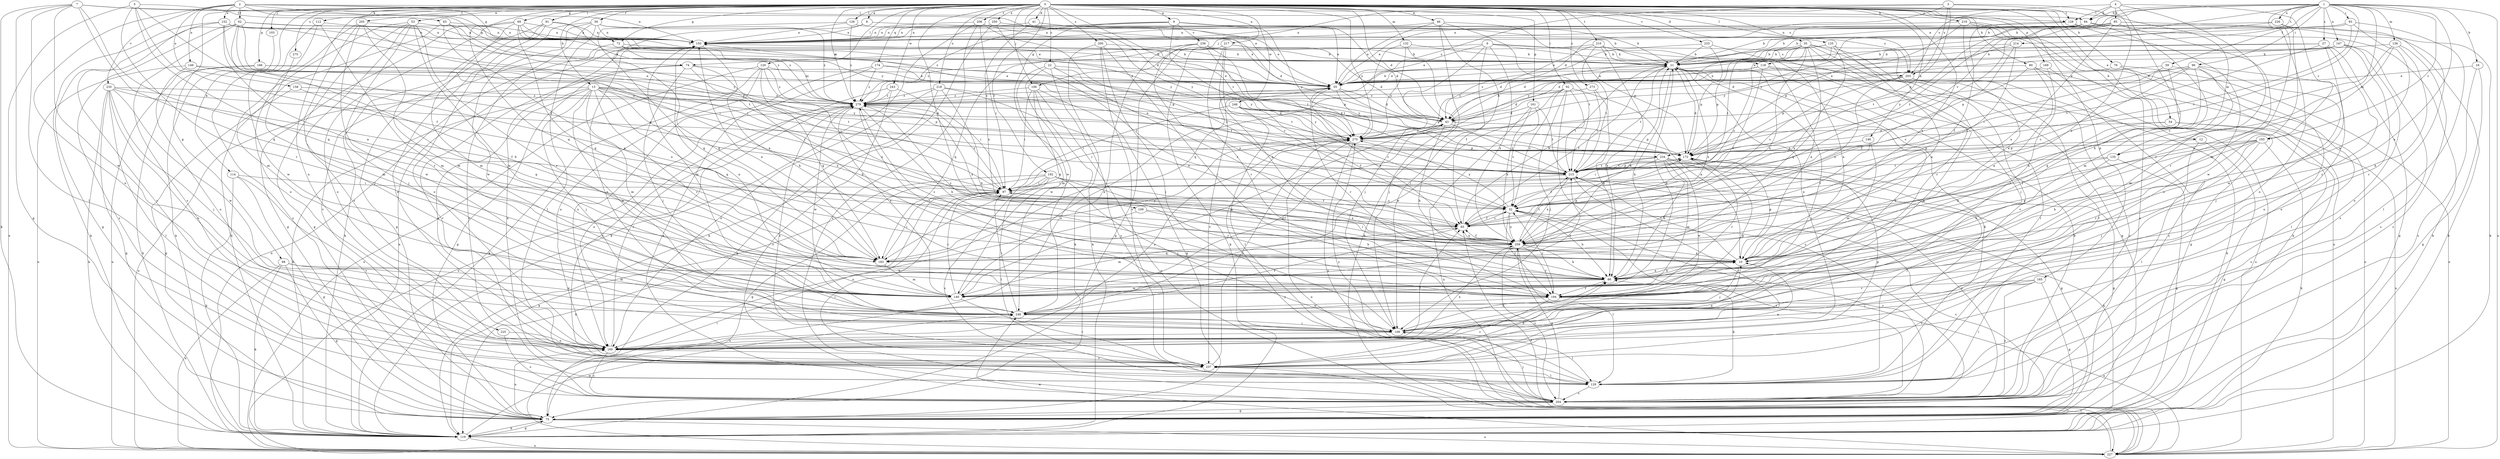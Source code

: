 strict digraph  {
0;
1;
2;
3;
4;
5;
6;
7;
8;
9;
10;
12;
13;
16;
21;
22;
27;
32;
35;
41;
43;
46;
53;
54;
55;
56;
59;
62;
63;
65;
68;
69;
72;
74;
75;
76;
80;
84;
85;
86;
91;
92;
93;
96;
97;
103;
106;
108;
109;
112;
114;
118;
119;
120;
125;
126;
128;
129;
132;
135;
136;
140;
146;
147;
149;
150;
152;
158;
160;
161;
165;
166;
169;
172;
174;
183;
192;
193;
194;
200;
203;
204;
205;
208;
210;
214;
215;
217;
218;
219;
225;
226;
227;
233;
234;
235;
236;
237;
243;
246;
248;
250;
259;
270;
273;
275;
279;
0 -> 8  [label=a];
0 -> 9  [label=a];
0 -> 12  [label=b];
0 -> 13  [label=b];
0 -> 22  [label=c];
0 -> 35  [label=d];
0 -> 41  [label=d];
0 -> 43  [label=d];
0 -> 46  [label=e];
0 -> 53  [label=e];
0 -> 54  [label=e];
0 -> 55  [label=e];
0 -> 56  [label=f];
0 -> 68  [label=g];
0 -> 69  [label=g];
0 -> 72  [label=g];
0 -> 76  [label=h];
0 -> 80  [label=h];
0 -> 91  [label=i];
0 -> 92  [label=i];
0 -> 103  [label=j];
0 -> 106  [label=j];
0 -> 109  [label=k];
0 -> 112  [label=k];
0 -> 114  [label=k];
0 -> 120  [label=l];
0 -> 125  [label=l];
0 -> 126  [label=l];
0 -> 132  [label=m];
0 -> 135  [label=m];
0 -> 146  [label=n];
0 -> 161  [label=p];
0 -> 165  [label=p];
0 -> 166  [label=p];
0 -> 169  [label=p];
0 -> 174  [label=q];
0 -> 183  [label=q];
0 -> 192  [label=r];
0 -> 200  [label=s];
0 -> 203  [label=s];
0 -> 205  [label=t];
0 -> 208  [label=t];
0 -> 210  [label=t];
0 -> 217  [label=u];
0 -> 218  [label=u];
0 -> 219  [label=u];
0 -> 225  [label=u];
0 -> 233  [label=v];
0 -> 234  [label=v];
0 -> 243  [label=w];
0 -> 246  [label=w];
0 -> 250  [label=x];
0 -> 259  [label=x];
0 -> 270  [label=y];
0 -> 273  [label=z];
0 -> 275  [label=z];
0 -> 279  [label=z];
1 -> 10  [label=a];
1 -> 16  [label=b];
1 -> 21  [label=b];
1 -> 27  [label=c];
1 -> 32  [label=c];
1 -> 59  [label=f];
1 -> 84  [label=h];
1 -> 93  [label=i];
1 -> 96  [label=i];
1 -> 118  [label=k];
1 -> 135  [label=m];
1 -> 136  [label=m];
1 -> 140  [label=m];
1 -> 147  [label=n];
1 -> 193  [label=r];
1 -> 214  [label=t];
1 -> 226  [label=u];
1 -> 227  [label=u];
1 -> 234  [label=v];
2 -> 43  [label=d];
2 -> 62  [label=f];
2 -> 72  [label=g];
2 -> 74  [label=g];
2 -> 84  [label=h];
2 -> 149  [label=n];
2 -> 152  [label=o];
2 -> 158  [label=o];
2 -> 160  [label=o];
2 -> 235  [label=v];
2 -> 270  [label=y];
3 -> 43  [label=d];
3 -> 106  [label=j];
3 -> 128  [label=l];
3 -> 172  [label=p];
3 -> 203  [label=s];
3 -> 259  [label=x];
3 -> 279  [label=z];
4 -> 84  [label=h];
4 -> 85  [label=h];
4 -> 86  [label=h];
4 -> 128  [label=l];
4 -> 193  [label=r];
4 -> 194  [label=r];
4 -> 203  [label=s];
5 -> 32  [label=c];
5 -> 63  [label=f];
5 -> 65  [label=f];
5 -> 183  [label=q];
5 -> 194  [label=r];
5 -> 227  [label=u];
6 -> 21  [label=b];
6 -> 55  [label=e];
6 -> 65  [label=f];
6 -> 74  [label=g];
6 -> 108  [label=j];
6 -> 118  [label=k];
6 -> 203  [label=s];
6 -> 259  [label=x];
7 -> 10  [label=a];
7 -> 75  [label=g];
7 -> 119  [label=k];
7 -> 128  [label=l];
7 -> 129  [label=l];
7 -> 150  [label=n];
7 -> 183  [label=q];
7 -> 248  [label=w];
8 -> 150  [label=n];
8 -> 183  [label=q];
8 -> 203  [label=s];
9 -> 43  [label=d];
9 -> 55  [label=e];
9 -> 150  [label=n];
9 -> 215  [label=t];
9 -> 236  [label=v];
9 -> 248  [label=w];
9 -> 270  [label=y];
9 -> 279  [label=z];
10 -> 86  [label=h];
10 -> 97  [label=i];
10 -> 108  [label=j];
10 -> 172  [label=p];
10 -> 215  [label=t];
10 -> 279  [label=z];
12 -> 75  [label=g];
12 -> 129  [label=l];
12 -> 172  [label=p];
13 -> 97  [label=i];
13 -> 108  [label=j];
13 -> 119  [label=k];
13 -> 140  [label=m];
13 -> 160  [label=o];
13 -> 172  [label=p];
13 -> 183  [label=q];
13 -> 194  [label=r];
13 -> 227  [label=u];
13 -> 248  [label=w];
13 -> 259  [label=x];
13 -> 270  [label=y];
13 -> 279  [label=z];
16 -> 55  [label=e];
16 -> 75  [label=g];
16 -> 204  [label=s];
21 -> 55  [label=e];
21 -> 65  [label=f];
21 -> 86  [label=h];
21 -> 194  [label=r];
21 -> 215  [label=t];
21 -> 237  [label=v];
21 -> 259  [label=x];
22 -> 55  [label=e];
22 -> 140  [label=m];
22 -> 204  [label=s];
22 -> 215  [label=t];
22 -> 248  [label=w];
22 -> 259  [label=x];
27 -> 21  [label=b];
27 -> 43  [label=d];
27 -> 75  [label=g];
27 -> 194  [label=r];
27 -> 215  [label=t];
27 -> 248  [label=w];
32 -> 65  [label=f];
32 -> 86  [label=h];
32 -> 194  [label=r];
32 -> 204  [label=s];
32 -> 259  [label=x];
32 -> 270  [label=y];
35 -> 21  [label=b];
35 -> 32  [label=c];
35 -> 43  [label=d];
35 -> 75  [label=g];
35 -> 108  [label=j];
35 -> 172  [label=p];
35 -> 183  [label=q];
35 -> 194  [label=r];
35 -> 215  [label=t];
35 -> 237  [label=v];
35 -> 259  [label=x];
41 -> 21  [label=b];
41 -> 55  [label=e];
41 -> 150  [label=n];
41 -> 259  [label=x];
43 -> 21  [label=b];
43 -> 86  [label=h];
43 -> 97  [label=i];
43 -> 140  [label=m];
43 -> 172  [label=p];
43 -> 215  [label=t];
43 -> 270  [label=y];
46 -> 55  [label=e];
46 -> 108  [label=j];
46 -> 119  [label=k];
46 -> 150  [label=n];
46 -> 172  [label=p];
46 -> 215  [label=t];
53 -> 75  [label=g];
53 -> 108  [label=j];
53 -> 119  [label=k];
53 -> 140  [label=m];
53 -> 150  [label=n];
53 -> 194  [label=r];
53 -> 237  [label=v];
54 -> 86  [label=h];
54 -> 204  [label=s];
54 -> 227  [label=u];
54 -> 270  [label=y];
55 -> 21  [label=b];
55 -> 43  [label=d];
55 -> 172  [label=p];
55 -> 194  [label=r];
55 -> 237  [label=v];
55 -> 270  [label=y];
55 -> 279  [label=z];
56 -> 129  [label=l];
56 -> 150  [label=n];
56 -> 160  [label=o];
56 -> 204  [label=s];
56 -> 248  [label=w];
56 -> 270  [label=y];
56 -> 279  [label=z];
59 -> 10  [label=a];
59 -> 32  [label=c];
59 -> 55  [label=e];
59 -> 160  [label=o];
62 -> 55  [label=e];
62 -> 75  [label=g];
62 -> 86  [label=h];
62 -> 97  [label=i];
62 -> 150  [label=n];
62 -> 204  [label=s];
62 -> 215  [label=t];
62 -> 237  [label=v];
63 -> 10  [label=a];
63 -> 140  [label=m];
63 -> 150  [label=n];
63 -> 270  [label=y];
63 -> 279  [label=z];
65 -> 21  [label=b];
65 -> 32  [label=c];
65 -> 140  [label=m];
65 -> 259  [label=x];
68 -> 75  [label=g];
68 -> 86  [label=h];
68 -> 119  [label=k];
68 -> 140  [label=m];
68 -> 227  [label=u];
68 -> 248  [label=w];
69 -> 21  [label=b];
69 -> 55  [label=e];
69 -> 75  [label=g];
69 -> 140  [label=m];
69 -> 150  [label=n];
69 -> 160  [label=o];
69 -> 183  [label=q];
69 -> 270  [label=y];
72 -> 21  [label=b];
72 -> 172  [label=p];
72 -> 237  [label=v];
72 -> 279  [label=z];
74 -> 55  [label=e];
74 -> 75  [label=g];
74 -> 86  [label=h];
74 -> 97  [label=i];
74 -> 108  [label=j];
74 -> 237  [label=v];
75 -> 32  [label=c];
75 -> 119  [label=k];
75 -> 160  [label=o];
75 -> 227  [label=u];
76 -> 55  [label=e];
76 -> 129  [label=l];
76 -> 227  [label=u];
80 -> 10  [label=a];
80 -> 55  [label=e];
80 -> 65  [label=f];
80 -> 204  [label=s];
80 -> 227  [label=u];
84 -> 21  [label=b];
84 -> 119  [label=k];
84 -> 140  [label=m];
84 -> 150  [label=n];
84 -> 160  [label=o];
84 -> 215  [label=t];
85 -> 21  [label=b];
85 -> 55  [label=e];
85 -> 119  [label=k];
85 -> 150  [label=n];
85 -> 194  [label=r];
85 -> 215  [label=t];
85 -> 259  [label=x];
85 -> 270  [label=y];
86 -> 10  [label=a];
86 -> 140  [label=m];
86 -> 194  [label=r];
86 -> 279  [label=z];
91 -> 75  [label=g];
91 -> 119  [label=k];
91 -> 150  [label=n];
91 -> 160  [label=o];
91 -> 279  [label=z];
92 -> 10  [label=a];
92 -> 32  [label=c];
92 -> 43  [label=d];
92 -> 108  [label=j];
92 -> 204  [label=s];
92 -> 215  [label=t];
92 -> 248  [label=w];
92 -> 279  [label=z];
93 -> 10  [label=a];
93 -> 21  [label=b];
93 -> 129  [label=l];
93 -> 150  [label=n];
93 -> 215  [label=t];
96 -> 32  [label=c];
96 -> 55  [label=e];
96 -> 97  [label=i];
96 -> 108  [label=j];
96 -> 140  [label=m];
96 -> 160  [label=o];
96 -> 183  [label=q];
96 -> 270  [label=y];
97 -> 32  [label=c];
97 -> 119  [label=k];
97 -> 259  [label=x];
97 -> 279  [label=z];
103 -> 119  [label=k];
106 -> 75  [label=g];
106 -> 97  [label=i];
106 -> 160  [label=o];
106 -> 183  [label=q];
106 -> 227  [label=u];
106 -> 279  [label=z];
108 -> 21  [label=b];
108 -> 86  [label=h];
108 -> 129  [label=l];
108 -> 150  [label=n];
108 -> 160  [label=o];
109 -> 65  [label=f];
109 -> 86  [label=h];
109 -> 160  [label=o];
112 -> 140  [label=m];
112 -> 150  [label=n];
112 -> 204  [label=s];
112 -> 248  [label=w];
114 -> 75  [label=g];
114 -> 97  [label=i];
114 -> 119  [label=k];
114 -> 237  [label=v];
118 -> 55  [label=e];
118 -> 65  [label=f];
118 -> 108  [label=j];
118 -> 227  [label=u];
118 -> 279  [label=z];
119 -> 75  [label=g];
119 -> 150  [label=n];
119 -> 227  [label=u];
119 -> 248  [label=w];
120 -> 55  [label=e];
120 -> 119  [label=k];
120 -> 160  [label=o];
120 -> 183  [label=q];
120 -> 227  [label=u];
120 -> 259  [label=x];
120 -> 279  [label=z];
125 -> 10  [label=a];
125 -> 21  [label=b];
125 -> 55  [label=e];
125 -> 129  [label=l];
125 -> 259  [label=x];
125 -> 270  [label=y];
126 -> 21  [label=b];
126 -> 150  [label=n];
126 -> 183  [label=q];
126 -> 279  [label=z];
128 -> 65  [label=f];
128 -> 119  [label=k];
128 -> 150  [label=n];
128 -> 160  [label=o];
129 -> 21  [label=b];
129 -> 86  [label=h];
129 -> 150  [label=n];
129 -> 204  [label=s];
129 -> 270  [label=y];
132 -> 21  [label=b];
132 -> 108  [label=j];
132 -> 183  [label=q];
132 -> 270  [label=y];
135 -> 75  [label=g];
135 -> 86  [label=h];
135 -> 215  [label=t];
135 -> 259  [label=x];
136 -> 21  [label=b];
136 -> 32  [label=c];
136 -> 86  [label=h];
136 -> 204  [label=s];
136 -> 259  [label=x];
140 -> 21  [label=b];
140 -> 55  [label=e];
140 -> 97  [label=i];
140 -> 150  [label=n];
140 -> 215  [label=t];
140 -> 237  [label=v];
140 -> 279  [label=z];
146 -> 140  [label=m];
146 -> 172  [label=p];
146 -> 259  [label=x];
147 -> 21  [label=b];
147 -> 43  [label=d];
147 -> 55  [label=e];
147 -> 160  [label=o];
147 -> 194  [label=r];
147 -> 204  [label=s];
149 -> 55  [label=e];
149 -> 160  [label=o];
149 -> 227  [label=u];
149 -> 259  [label=x];
150 -> 21  [label=b];
150 -> 86  [label=h];
150 -> 140  [label=m];
152 -> 55  [label=e];
152 -> 97  [label=i];
152 -> 119  [label=k];
152 -> 150  [label=n];
152 -> 172  [label=p];
152 -> 194  [label=r];
152 -> 237  [label=v];
158 -> 75  [label=g];
158 -> 183  [label=q];
158 -> 279  [label=z];
160 -> 10  [label=a];
160 -> 65  [label=f];
160 -> 204  [label=s];
160 -> 237  [label=v];
160 -> 259  [label=x];
160 -> 270  [label=y];
160 -> 279  [label=z];
161 -> 32  [label=c];
161 -> 43  [label=d];
161 -> 215  [label=t];
161 -> 227  [label=u];
161 -> 259  [label=x];
165 -> 75  [label=g];
165 -> 108  [label=j];
165 -> 129  [label=l];
165 -> 194  [label=r];
165 -> 204  [label=s];
165 -> 237  [label=v];
166 -> 55  [label=e];
166 -> 119  [label=k];
166 -> 215  [label=t];
166 -> 227  [label=u];
169 -> 55  [label=e];
169 -> 75  [label=g];
169 -> 194  [label=r];
172 -> 21  [label=b];
172 -> 75  [label=g];
172 -> 194  [label=r];
172 -> 215  [label=t];
174 -> 55  [label=e];
174 -> 160  [label=o];
174 -> 204  [label=s];
174 -> 270  [label=y];
174 -> 279  [label=z];
183 -> 21  [label=b];
183 -> 97  [label=i];
183 -> 140  [label=m];
183 -> 150  [label=n];
183 -> 270  [label=y];
192 -> 65  [label=f];
192 -> 75  [label=g];
192 -> 97  [label=i];
192 -> 108  [label=j];
192 -> 119  [label=k];
192 -> 129  [label=l];
192 -> 194  [label=r];
192 -> 204  [label=s];
193 -> 10  [label=a];
193 -> 65  [label=f];
193 -> 86  [label=h];
193 -> 108  [label=j];
193 -> 119  [label=k];
193 -> 172  [label=p];
193 -> 194  [label=r];
194 -> 32  [label=c];
194 -> 227  [label=u];
194 -> 237  [label=v];
194 -> 248  [label=w];
200 -> 21  [label=b];
200 -> 108  [label=j];
200 -> 119  [label=k];
200 -> 194  [label=r];
200 -> 237  [label=v];
203 -> 32  [label=c];
203 -> 119  [label=k];
203 -> 172  [label=p];
203 -> 204  [label=s];
203 -> 259  [label=x];
204 -> 21  [label=b];
204 -> 32  [label=c];
204 -> 75  [label=g];
204 -> 97  [label=i];
204 -> 108  [label=j];
204 -> 259  [label=x];
205 -> 10  [label=a];
205 -> 108  [label=j];
205 -> 140  [label=m];
205 -> 150  [label=n];
205 -> 160  [label=o];
205 -> 248  [label=w];
208 -> 32  [label=c];
208 -> 55  [label=e];
208 -> 97  [label=i];
208 -> 119  [label=k];
208 -> 150  [label=n];
208 -> 204  [label=s];
210 -> 10  [label=a];
210 -> 21  [label=b];
210 -> 43  [label=d];
210 -> 86  [label=h];
210 -> 129  [label=l];
210 -> 215  [label=t];
210 -> 279  [label=z];
214 -> 21  [label=b];
214 -> 97  [label=i];
214 -> 172  [label=p];
214 -> 270  [label=y];
215 -> 97  [label=i];
215 -> 119  [label=k];
215 -> 150  [label=n];
215 -> 172  [label=p];
215 -> 204  [label=s];
215 -> 237  [label=v];
215 -> 259  [label=x];
217 -> 10  [label=a];
217 -> 21  [label=b];
217 -> 32  [label=c];
217 -> 43  [label=d];
217 -> 75  [label=g];
217 -> 119  [label=k];
217 -> 194  [label=r];
218 -> 75  [label=g];
218 -> 86  [label=h];
218 -> 160  [label=o];
218 -> 215  [label=t];
218 -> 259  [label=x];
218 -> 279  [label=z];
219 -> 10  [label=a];
219 -> 119  [label=k];
219 -> 150  [label=n];
219 -> 172  [label=p];
219 -> 204  [label=s];
219 -> 227  [label=u];
225 -> 160  [label=o];
225 -> 204  [label=s];
226 -> 97  [label=i];
226 -> 150  [label=n];
226 -> 204  [label=s];
226 -> 248  [label=w];
227 -> 65  [label=f];
227 -> 97  [label=i];
227 -> 150  [label=n];
227 -> 237  [label=v];
227 -> 248  [label=w];
227 -> 270  [label=y];
233 -> 10  [label=a];
233 -> 21  [label=b];
233 -> 172  [label=p];
233 -> 270  [label=y];
234 -> 65  [label=f];
234 -> 75  [label=g];
234 -> 86  [label=h];
234 -> 97  [label=i];
234 -> 129  [label=l];
234 -> 140  [label=m];
234 -> 215  [label=t];
234 -> 248  [label=w];
235 -> 65  [label=f];
235 -> 75  [label=g];
235 -> 108  [label=j];
235 -> 119  [label=k];
235 -> 129  [label=l];
235 -> 160  [label=o];
235 -> 172  [label=p];
235 -> 248  [label=w];
235 -> 279  [label=z];
236 -> 21  [label=b];
236 -> 119  [label=k];
236 -> 172  [label=p];
236 -> 183  [label=q];
236 -> 215  [label=t];
236 -> 259  [label=x];
237 -> 10  [label=a];
237 -> 86  [label=h];
237 -> 129  [label=l];
237 -> 172  [label=p];
237 -> 270  [label=y];
237 -> 279  [label=z];
243 -> 97  [label=i];
243 -> 204  [label=s];
243 -> 227  [label=u];
243 -> 279  [label=z];
246 -> 32  [label=c];
246 -> 43  [label=d];
246 -> 65  [label=f];
246 -> 97  [label=i];
246 -> 129  [label=l];
246 -> 270  [label=y];
248 -> 43  [label=d];
248 -> 65  [label=f];
248 -> 97  [label=i];
248 -> 108  [label=j];
248 -> 172  [label=p];
250 -> 43  [label=d];
250 -> 65  [label=f];
250 -> 119  [label=k];
250 -> 150  [label=n];
259 -> 10  [label=a];
259 -> 55  [label=e];
259 -> 65  [label=f];
259 -> 86  [label=h];
259 -> 129  [label=l];
259 -> 172  [label=p];
259 -> 183  [label=q];
259 -> 194  [label=r];
259 -> 204  [label=s];
259 -> 215  [label=t];
270 -> 172  [label=p];
270 -> 204  [label=s];
270 -> 227  [label=u];
273 -> 86  [label=h];
273 -> 215  [label=t];
273 -> 279  [label=z];
275 -> 140  [label=m];
279 -> 43  [label=d];
279 -> 86  [label=h];
279 -> 160  [label=o];
279 -> 194  [label=r];
279 -> 237  [label=v];
279 -> 248  [label=w];
279 -> 259  [label=x];
}
